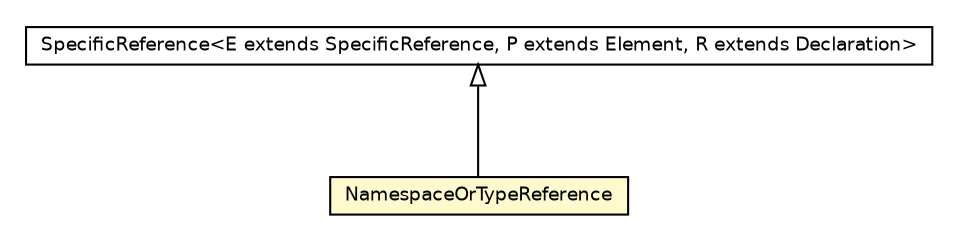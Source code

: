 #!/usr/local/bin/dot
#
# Class diagram 
# Generated by UMLGraph version 5.2 (http://www.umlgraph.org/)
#

digraph G {
	edge [fontname="Helvetica",fontsize=10,labelfontname="Helvetica",labelfontsize=10];
	node [fontname="Helvetica",fontsize=10,shape=plaintext];
	nodesep=0.25;
	ranksep=0.5;
	// chameleon.core.namespace.NamespaceOrTypeReference
	c16610 [label=<<table title="chameleon.core.namespace.NamespaceOrTypeReference" border="0" cellborder="1" cellspacing="0" cellpadding="2" port="p" bgcolor="lemonChiffon" href="./NamespaceOrTypeReference.html">
		<tr><td><table border="0" cellspacing="0" cellpadding="1">
<tr><td align="center" balign="center"> NamespaceOrTypeReference </td></tr>
		</table></td></tr>
		</table>>, fontname="Helvetica", fontcolor="black", fontsize=9.0];
	// chameleon.core.reference.SpecificReference<E extends chameleon.core.reference.SpecificReference, P extends chameleon.core.element.Element, R extends chameleon.core.declaration.Declaration>
	c16629 [label=<<table title="chameleon.core.reference.SpecificReference" border="0" cellborder="1" cellspacing="0" cellpadding="2" port="p" href="../reference/SpecificReference.html">
		<tr><td><table border="0" cellspacing="0" cellpadding="1">
<tr><td align="center" balign="center"> SpecificReference&lt;E extends SpecificReference, P extends Element, R extends Declaration&gt; </td></tr>
		</table></td></tr>
		</table>>, fontname="Helvetica", fontcolor="black", fontsize=9.0];
	//chameleon.core.namespace.NamespaceOrTypeReference extends chameleon.core.reference.SpecificReference<chameleon.core.namespace.NamespaceOrTypeReference, chameleon.core.element.Element, chameleon.core.namespace.NamespaceOrType>
	c16629:p -> c16610:p [dir=back,arrowtail=empty];
}

